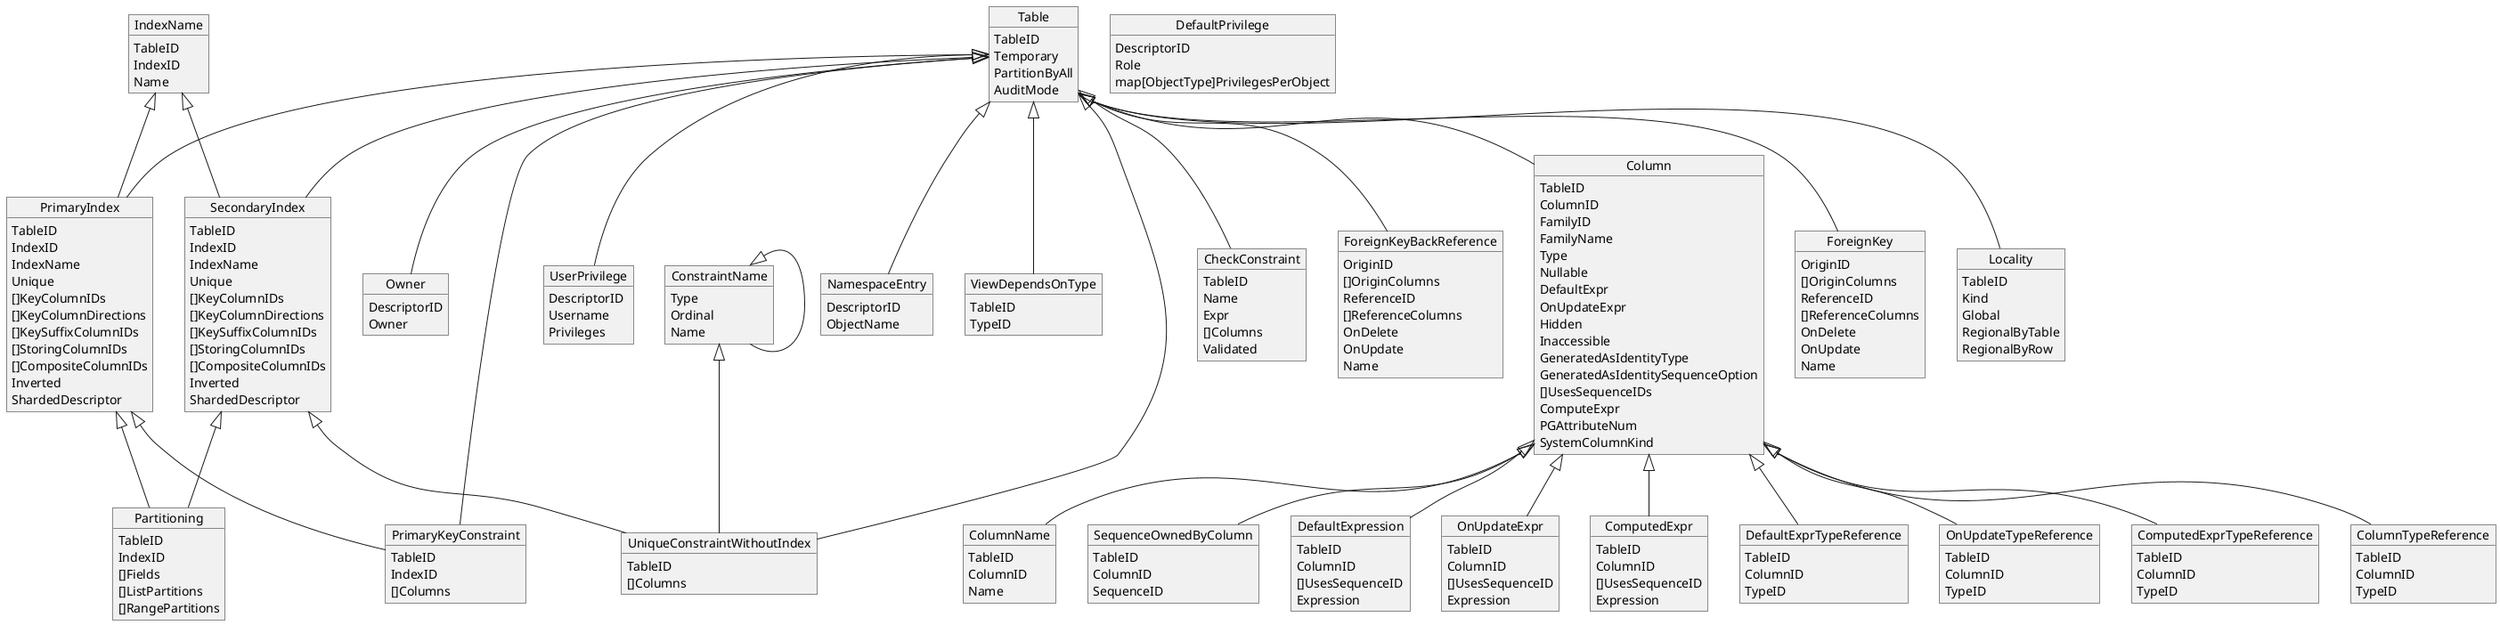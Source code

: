 @startuml

object Table

Table : TableID
Table : Temporary
Table : PartitionByAll
Table : AuditMode

object Column

Column : TableID
Column : ColumnID
Column : FamilyID
Column : FamilyName
Column : Type
Column : Nullable
Column : DefaultExpr
Column : OnUpdateExpr
Column : Hidden
Column : Inaccessible
Column : GeneratedAsIdentityType
Column : GeneratedAsIdentitySequenceOption
Column : []UsesSequenceIDs
Column : ComputeExpr
Column : PGAttributeNum
Column : SystemColumnKind

Table <|-- Column

object ColumnName

ColumnName : TableID
ColumnName : ColumnID
ColumnName : Name

Column <|-- ColumnName

object SequenceOwnedByColumn

SequenceOwnedByColumn : TableID
SequenceOwnedByColumn : ColumnID
SequenceOwnedByColumn : SequenceID

Column <|-- SequenceOwnedByColumn


object DefaultExpression

DefaultExpression : TableID
DefaultExpression : ColumnID
DefaultExpression : []UsesSequenceID
DefaultExpression : Expression

Column <|-- DefaultExpression

object OnUpdateExpr

OnUpdateExpr : TableID
OnUpdateExpr : ColumnID
OnUpdateExpr : []UsesSequenceID
OnUpdateExpr : Expression

Column <|-- OnUpdateExpr

object ComputedExpr

ComputedExpr : TableID
ComputedExpr : ColumnID
ComputedExpr : []UsesSequenceID
ComputedExpr : Expression

Column <|-- ComputedExpr

object NamespaceEntry

NamespaceEntry : DescriptorID
NamespaceEntry : ObjectName

Table <|-- NamespaceEntry

object DefaultExprTypeReference

DefaultExprTypeReference : TableID
DefaultExprTypeReference : ColumnID
DefaultExprTypeReference : TypeID

Column <|-- DefaultExprTypeReference

object OnUpdateTypeReference

OnUpdateTypeReference : TableID
OnUpdateTypeReference : ColumnID
OnUpdateTypeReference : TypeID

Column <|-- OnUpdateTypeReference

object ComputedExprTypeReference

ComputedExprTypeReference : TableID
ComputedExprTypeReference : ColumnID
ComputedExprTypeReference : TypeID

Column <|-- ComputedExprTypeReference

object ColumnTypeReference

ColumnTypeReference : TableID
ColumnTypeReference : ColumnID
ColumnTypeReference : TypeID

Column <|-- ColumnTypeReference


object ViewDependsOnType

ViewDependsOnType : TableID
ViewDependsOnType : TypeID

Table <|-- ViewDependsOnType

object PrimaryIndex

PrimaryIndex : TableID
PrimaryIndex : IndexID
PrimaryIndex : IndexName
PrimaryIndex : Unique
PrimaryIndex : []KeyColumnIDs
PrimaryIndex : []KeyColumnDirections
PrimaryIndex : []KeySuffixColumnIDs
PrimaryIndex : []StoringColumnIDs
PrimaryIndex : []CompositeColumnIDs
PrimaryIndex : Inverted
PrimaryIndex : ShardedDescriptor

Table <|-- PrimaryIndex

object SecondaryIndex

SecondaryIndex : TableID
SecondaryIndex : IndexID
SecondaryIndex : IndexName
SecondaryIndex : Unique
SecondaryIndex : []KeyColumnIDs
SecondaryIndex : []KeyColumnDirections
SecondaryIndex : []KeySuffixColumnIDs
SecondaryIndex : []StoringColumnIDs
SecondaryIndex : []CompositeColumnIDs
SecondaryIndex : Inverted
SecondaryIndex : ShardedDescriptor

Table <|-- SecondaryIndex

object IndexName

IndexName : TableID
IndexName : IndexID
IndexName : Name

IndexName <|-- PrimaryIndex
IndexName <|-- SecondaryIndex


object Partitioning

Partitioning : TableID
Partitioning : IndexID
Partitioning : []Fields
Partitioning : []ListPartitions
Partitioning : []RangePartitions

SecondaryIndex <|-- Partitioning
PrimaryIndex <|-- Partitioning

object UniqueConstraintWithoutIndex

UniqueConstraintWithoutIndex : TableID
UniqueConstraintWithoutIndex : []Columns

Table <|-- UniqueConstraintWithoutIndex
SecondaryIndex <|-- UniqueConstraintWithoutIndex

object ConstraintName

ConstraintName : Type
ConstraintName : Ordinal
ConstraintName : Name

ConstraintName <|-- UniqueConstraintWithoutIndex

object CheckConstraint

CheckConstraint : TableID
CheckConstraint : Name
CheckConstraint : Expr
CheckConstraint : []Columns
CheckConstraint : Validated

Table <|-- CheckConstraint
ConstraintName <|-- ConstraintName

object PrimaryKeyConstraint

PrimaryKeyConstraint : TableID
PrimaryKeyConstraint : IndexID
PrimaryKeyConstraint : []Columns

Table <|-- PrimaryKeyConstraint
PrimaryIndex <|-- PrimaryKeyConstraint

object ForeignKeyBackReference

ForeignKeyBackReference : OriginID
ForeignKeyBackReference : []OriginColumns
ForeignKeyBackReference : ReferenceID
ForeignKeyBackReference : []ReferenceColumns
ForeignKeyBackReference : OnDelete
ForeignKeyBackReference : OnUpdate
ForeignKeyBackReference : Name

Table <|-- ForeignKeyBackReference

object ForeignKey

ForeignKey : OriginID
ForeignKey : []OriginColumns
ForeignKey : ReferenceID
ForeignKey : []ReferenceColumns
ForeignKey : OnDelete
ForeignKey : OnUpdate
ForeignKey : Name

Table <|-- ForeignKey

object Locality

Locality : TableID
Locality : Kind
Locality : Global
Locality : RegionalByTable
Locality : RegionalByRow

Table <|-- Locality

object Owner

Owner : DescriptorID
Owner : Owner

Table <|-- Owner

object UserPrivilege

UserPrivilege : DescriptorID
UserPrivilege : Username
UserPrivilege : Privileges

Table <|-- UserPrivilege

object DefaultPrivilege

DefaultPrivilege : DescriptorID
DefaultPrivilege : Role
DefaultPrivilege : map[ObjectType]PrivilegesPerObject

@enduml

